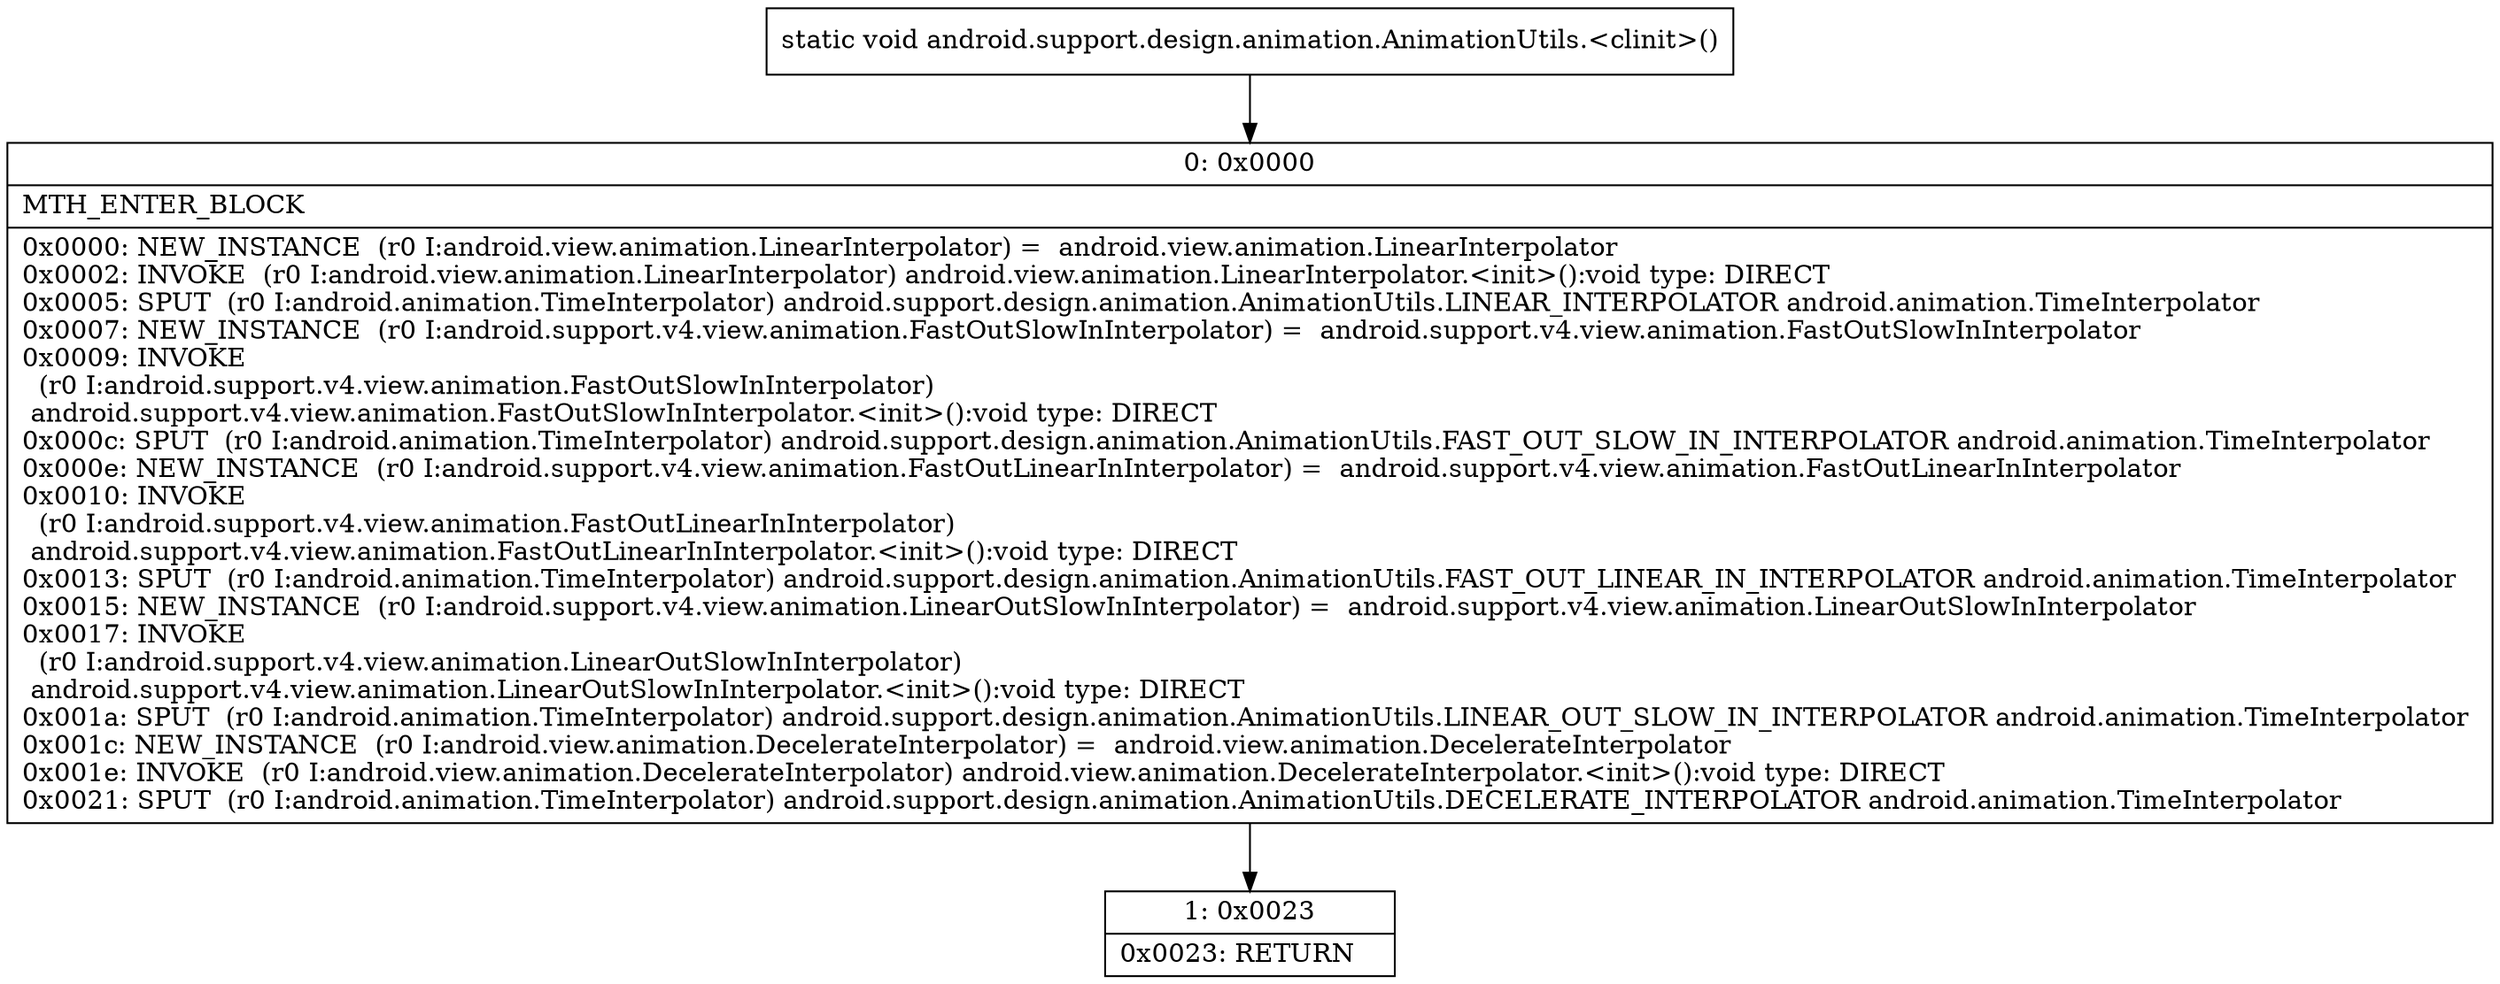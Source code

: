 digraph "CFG forandroid.support.design.animation.AnimationUtils.\<clinit\>()V" {
Node_0 [shape=record,label="{0\:\ 0x0000|MTH_ENTER_BLOCK\l|0x0000: NEW_INSTANCE  (r0 I:android.view.animation.LinearInterpolator) =  android.view.animation.LinearInterpolator \l0x0002: INVOKE  (r0 I:android.view.animation.LinearInterpolator) android.view.animation.LinearInterpolator.\<init\>():void type: DIRECT \l0x0005: SPUT  (r0 I:android.animation.TimeInterpolator) android.support.design.animation.AnimationUtils.LINEAR_INTERPOLATOR android.animation.TimeInterpolator \l0x0007: NEW_INSTANCE  (r0 I:android.support.v4.view.animation.FastOutSlowInInterpolator) =  android.support.v4.view.animation.FastOutSlowInInterpolator \l0x0009: INVOKE  \l  (r0 I:android.support.v4.view.animation.FastOutSlowInInterpolator)\l android.support.v4.view.animation.FastOutSlowInInterpolator.\<init\>():void type: DIRECT \l0x000c: SPUT  (r0 I:android.animation.TimeInterpolator) android.support.design.animation.AnimationUtils.FAST_OUT_SLOW_IN_INTERPOLATOR android.animation.TimeInterpolator \l0x000e: NEW_INSTANCE  (r0 I:android.support.v4.view.animation.FastOutLinearInInterpolator) =  android.support.v4.view.animation.FastOutLinearInInterpolator \l0x0010: INVOKE  \l  (r0 I:android.support.v4.view.animation.FastOutLinearInInterpolator)\l android.support.v4.view.animation.FastOutLinearInInterpolator.\<init\>():void type: DIRECT \l0x0013: SPUT  (r0 I:android.animation.TimeInterpolator) android.support.design.animation.AnimationUtils.FAST_OUT_LINEAR_IN_INTERPOLATOR android.animation.TimeInterpolator \l0x0015: NEW_INSTANCE  (r0 I:android.support.v4.view.animation.LinearOutSlowInInterpolator) =  android.support.v4.view.animation.LinearOutSlowInInterpolator \l0x0017: INVOKE  \l  (r0 I:android.support.v4.view.animation.LinearOutSlowInInterpolator)\l android.support.v4.view.animation.LinearOutSlowInInterpolator.\<init\>():void type: DIRECT \l0x001a: SPUT  (r0 I:android.animation.TimeInterpolator) android.support.design.animation.AnimationUtils.LINEAR_OUT_SLOW_IN_INTERPOLATOR android.animation.TimeInterpolator \l0x001c: NEW_INSTANCE  (r0 I:android.view.animation.DecelerateInterpolator) =  android.view.animation.DecelerateInterpolator \l0x001e: INVOKE  (r0 I:android.view.animation.DecelerateInterpolator) android.view.animation.DecelerateInterpolator.\<init\>():void type: DIRECT \l0x0021: SPUT  (r0 I:android.animation.TimeInterpolator) android.support.design.animation.AnimationUtils.DECELERATE_INTERPOLATOR android.animation.TimeInterpolator \l}"];
Node_1 [shape=record,label="{1\:\ 0x0023|0x0023: RETURN   \l}"];
MethodNode[shape=record,label="{static void android.support.design.animation.AnimationUtils.\<clinit\>() }"];
MethodNode -> Node_0;
Node_0 -> Node_1;
}

